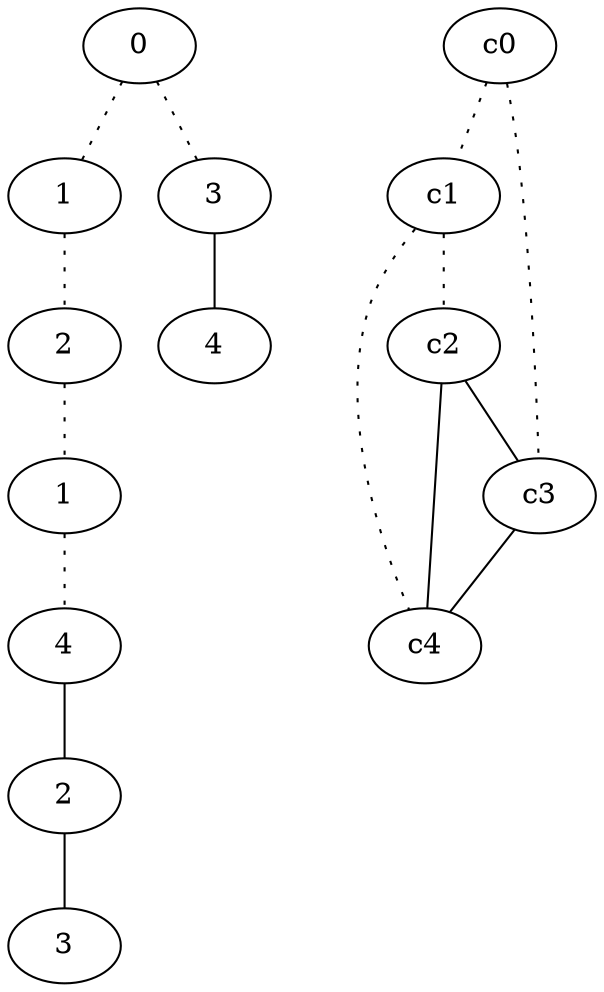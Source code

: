 graph {
a0[label=0];
a1[label=1];
a2[label=2];
a3[label=1];
a4[label=4];
a5[label=2];
a6[label=3];
a7[label=3];
a8[label=4];
a0 -- a1 [style=dotted];
a0 -- a7 [style=dotted];
a1 -- a2 [style=dotted];
a2 -- a3 [style=dotted];
a3 -- a4 [style=dotted];
a4 -- a5;
a5 -- a6;
a7 -- a8;
c0 -- c1 [style=dotted];
c0 -- c3 [style=dotted];
c1 -- c2 [style=dotted];
c1 -- c4 [style=dotted];
c2 -- c3;
c2 -- c4;
c3 -- c4;
}
